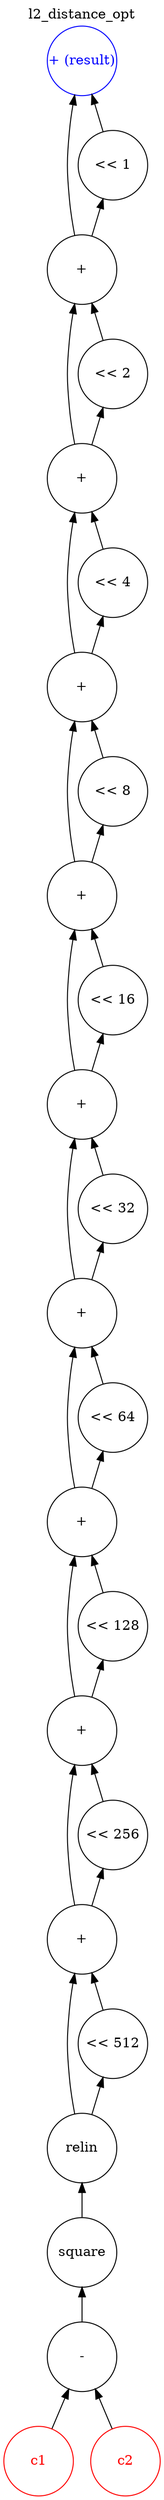 digraph "l2_distance_opt" {
graph [label="l2_distance_opt" labelloc="t"]
node [shape=circle width=1 margin=0]
edge [dir=back]
2057 [label="c1" style=solid color=red fontcolor=red]
2058 [label="c2" style=solid color=red fontcolor=red]
2059 [label="-" style=solid color=black fontcolor=black]
2059 -> 2057
2059 -> 2058
4110 [label="square" style=solid color=black fontcolor=black]
4110 -> 2059
23530 [label="relin" style=solid color=black fontcolor=black]
23530 -> 4110
3086 [label="<< 512" style=solid color=black fontcolor=black]
3086 -> 23530
23520 [label="+" style=solid color=black fontcolor=black]
23520 -> 3086
23520 -> 23530
21988 [label="<< 256" style=solid color=black fontcolor=black]
21988 -> 23520
23521 [label="+" style=solid color=black fontcolor=black]
23521 -> 21988
23521 -> 23520
22756 [label="<< 128" style=solid color=black fontcolor=black]
22756 -> 23521
23522 [label="+" style=solid color=black fontcolor=black]
23522 -> 22756
23522 -> 23521
23140 [label="<< 64" style=solid color=black fontcolor=black]
23140 -> 23522
23523 [label="+" style=solid color=black fontcolor=black]
23523 -> 23140
23523 -> 23522
23332 [label="<< 32" style=solid color=black fontcolor=black]
23332 -> 23523
23524 [label="+" style=solid color=black fontcolor=black]
23524 -> 23332
23524 -> 23523
23428 [label="<< 16" style=solid color=black fontcolor=black]
23428 -> 23524
23525 [label="+" style=solid color=black fontcolor=black]
23525 -> 23428
23525 -> 23524
23476 [label="<< 8" style=solid color=black fontcolor=black]
23476 -> 23525
23526 [label="+" style=solid color=black fontcolor=black]
23526 -> 23476
23526 -> 23525
23500 [label="<< 4" style=solid color=black fontcolor=black]
23500 -> 23526
23527 [label="+" style=solid color=black fontcolor=black]
23527 -> 23500
23527 -> 23526
23512 [label="<< 2" style=solid color=black fontcolor=black]
23512 -> 23527
23528 [label="+" style=solid color=black fontcolor=black]
23528 -> 23512
23528 -> 23527
23518 [label="<< 1" style=solid color=black fontcolor=black]
23518 -> 23528
23529 [label="+ (result)" style=solid color=blue fontcolor=blue]
23529 -> 23518
23529 -> 23528
}
